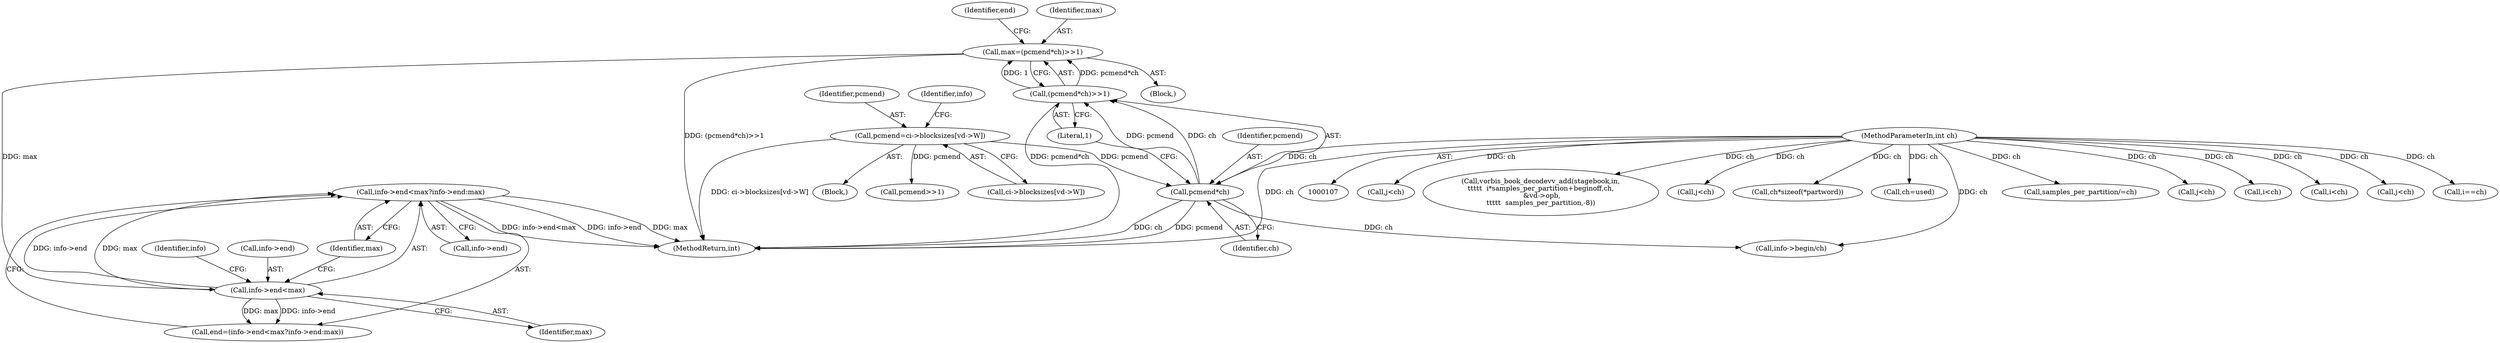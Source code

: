 digraph "0_Android_659030a2e80c38fb8da0a4eb68695349eec6778b@pointer" {
"1000585" [label="(Call,info->end<max?info->end:max)"];
"1000586" [label="(Call,info->end<max)"];
"1000575" [label="(Call,max=(pcmend*ch)>>1)"];
"1000577" [label="(Call,(pcmend*ch)>>1)"];
"1000578" [label="(Call,pcmend*ch)"];
"1000155" [label="(Call,pcmend=ci->blocksizes[vd->W])"];
"1000112" [label="(MethodParameterIn,int ch)"];
"1000592" [label="(Identifier,info)"];
"1000573" [label="(Block,)"];
"1000581" [label="(Literal,1)"];
"1000579" [label="(Identifier,pcmend)"];
"1000587" [label="(Call,info->end)"];
"1000261" [label="(Call,j<ch)"];
"1000112" [label="(MethodParameterIn,int ch)"];
"1000577" [label="(Call,(pcmend*ch)>>1)"];
"1000832" [label="(Call,vorbis_book_decodevv_add(stagebook,in,\n\t\t\t\t\t  i*samples_per_partition+beginoff,ch,\n &vd->opb,\n\t\t\t\t\t  samples_per_partition,-8))"];
"1000155" [label="(Call,pcmend=ci->blocksizes[vd->W])"];
"1000113" [label="(Block,)"];
"1000174" [label="(Call,pcmend>>1)"];
"1000583" [label="(Call,end=(info->end<max?info->end:max))"];
"1000584" [label="(Identifier,end)"];
"1000354" [label="(Call,j<ch)"];
"1000578" [label="(Call,pcmend*ch)"];
"1000575" [label="(Call,max=(pcmend*ch)>>1)"];
"1000252" [label="(Call,ch*sizeof(*partword))"];
"1000590" [label="(Identifier,max)"];
"1000240" [label="(Call,ch=used)"];
"1000594" [label="(Identifier,max)"];
"1000854" [label="(MethodReturn,int)"];
"1000591" [label="(Call,info->end)"];
"1000586" [label="(Call,info->end<max)"];
"1000156" [label="(Identifier,pcmend)"];
"1000640" [label="(Call,info->begin/ch)"];
"1000585" [label="(Call,info->end<max?info->end:max)"];
"1000665" [label="(Call,samples_per_partition/=ch)"];
"1000474" [label="(Call,j<ch)"];
"1000649" [label="(Call,i<ch)"];
"1000580" [label="(Identifier,ch)"];
"1000223" [label="(Call,i<ch)"];
"1000576" [label="(Identifier,max)"];
"1000391" [label="(Call,j<ch)"];
"1000167" [label="(Identifier,info)"];
"1000157" [label="(Call,ci->blocksizes[vd->W])"];
"1000660" [label="(Call,i==ch)"];
"1000585" -> "1000583"  [label="AST: "];
"1000585" -> "1000591"  [label="CFG: "];
"1000585" -> "1000594"  [label="CFG: "];
"1000586" -> "1000585"  [label="AST: "];
"1000591" -> "1000585"  [label="AST: "];
"1000594" -> "1000585"  [label="AST: "];
"1000583" -> "1000585"  [label="CFG: "];
"1000585" -> "1000854"  [label="DDG: info->end<max"];
"1000585" -> "1000854"  [label="DDG: info->end"];
"1000585" -> "1000854"  [label="DDG: max"];
"1000586" -> "1000585"  [label="DDG: info->end"];
"1000586" -> "1000585"  [label="DDG: max"];
"1000586" -> "1000590"  [label="CFG: "];
"1000587" -> "1000586"  [label="AST: "];
"1000590" -> "1000586"  [label="AST: "];
"1000592" -> "1000586"  [label="CFG: "];
"1000594" -> "1000586"  [label="CFG: "];
"1000586" -> "1000583"  [label="DDG: info->end"];
"1000586" -> "1000583"  [label="DDG: max"];
"1000575" -> "1000586"  [label="DDG: max"];
"1000575" -> "1000573"  [label="AST: "];
"1000575" -> "1000577"  [label="CFG: "];
"1000576" -> "1000575"  [label="AST: "];
"1000577" -> "1000575"  [label="AST: "];
"1000584" -> "1000575"  [label="CFG: "];
"1000575" -> "1000854"  [label="DDG: (pcmend*ch)>>1"];
"1000577" -> "1000575"  [label="DDG: pcmend*ch"];
"1000577" -> "1000575"  [label="DDG: 1"];
"1000577" -> "1000581"  [label="CFG: "];
"1000578" -> "1000577"  [label="AST: "];
"1000581" -> "1000577"  [label="AST: "];
"1000577" -> "1000854"  [label="DDG: pcmend*ch"];
"1000578" -> "1000577"  [label="DDG: pcmend"];
"1000578" -> "1000577"  [label="DDG: ch"];
"1000578" -> "1000580"  [label="CFG: "];
"1000579" -> "1000578"  [label="AST: "];
"1000580" -> "1000578"  [label="AST: "];
"1000581" -> "1000578"  [label="CFG: "];
"1000578" -> "1000854"  [label="DDG: pcmend"];
"1000578" -> "1000854"  [label="DDG: ch"];
"1000155" -> "1000578"  [label="DDG: pcmend"];
"1000112" -> "1000578"  [label="DDG: ch"];
"1000578" -> "1000640"  [label="DDG: ch"];
"1000155" -> "1000113"  [label="AST: "];
"1000155" -> "1000157"  [label="CFG: "];
"1000156" -> "1000155"  [label="AST: "];
"1000157" -> "1000155"  [label="AST: "];
"1000167" -> "1000155"  [label="CFG: "];
"1000155" -> "1000854"  [label="DDG: ci->blocksizes[vd->W]"];
"1000155" -> "1000174"  [label="DDG: pcmend"];
"1000112" -> "1000107"  [label="AST: "];
"1000112" -> "1000854"  [label="DDG: ch"];
"1000112" -> "1000223"  [label="DDG: ch"];
"1000112" -> "1000240"  [label="DDG: ch"];
"1000112" -> "1000252"  [label="DDG: ch"];
"1000112" -> "1000261"  [label="DDG: ch"];
"1000112" -> "1000354"  [label="DDG: ch"];
"1000112" -> "1000391"  [label="DDG: ch"];
"1000112" -> "1000474"  [label="DDG: ch"];
"1000112" -> "1000640"  [label="DDG: ch"];
"1000112" -> "1000649"  [label="DDG: ch"];
"1000112" -> "1000660"  [label="DDG: ch"];
"1000112" -> "1000665"  [label="DDG: ch"];
"1000112" -> "1000832"  [label="DDG: ch"];
}

